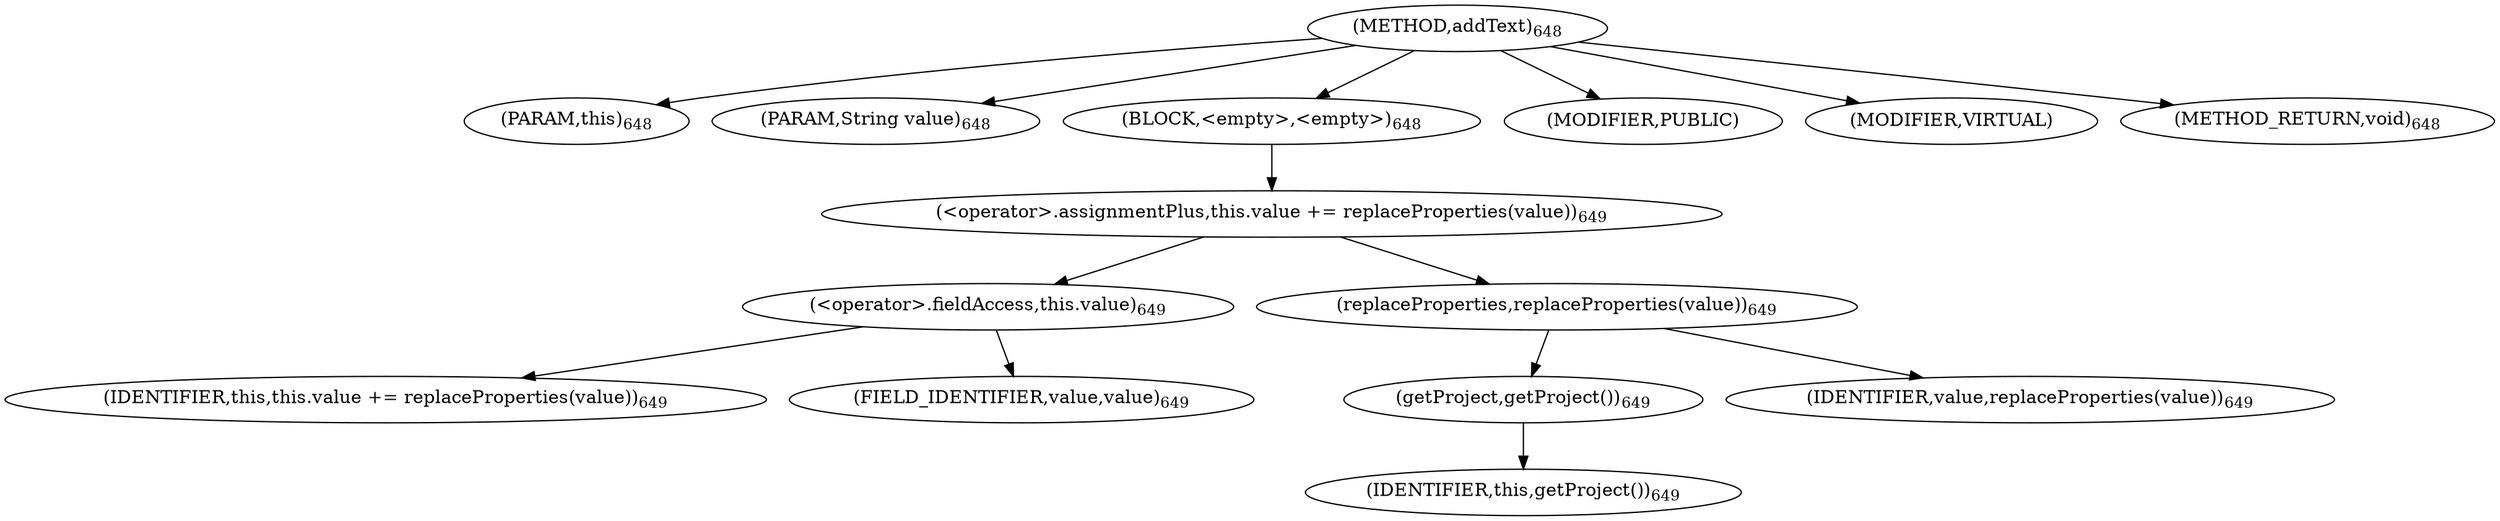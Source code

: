 digraph "addText" {  
"1348" [label = <(METHOD,addText)<SUB>648</SUB>> ]
"74" [label = <(PARAM,this)<SUB>648</SUB>> ]
"1349" [label = <(PARAM,String value)<SUB>648</SUB>> ]
"1350" [label = <(BLOCK,&lt;empty&gt;,&lt;empty&gt;)<SUB>648</SUB>> ]
"1351" [label = <(&lt;operator&gt;.assignmentPlus,this.value += replaceProperties(value))<SUB>649</SUB>> ]
"1352" [label = <(&lt;operator&gt;.fieldAccess,this.value)<SUB>649</SUB>> ]
"73" [label = <(IDENTIFIER,this,this.value += replaceProperties(value))<SUB>649</SUB>> ]
"1353" [label = <(FIELD_IDENTIFIER,value,value)<SUB>649</SUB>> ]
"1354" [label = <(replaceProperties,replaceProperties(value))<SUB>649</SUB>> ]
"1355" [label = <(getProject,getProject())<SUB>649</SUB>> ]
"75" [label = <(IDENTIFIER,this,getProject())<SUB>649</SUB>> ]
"1356" [label = <(IDENTIFIER,value,replaceProperties(value))<SUB>649</SUB>> ]
"1357" [label = <(MODIFIER,PUBLIC)> ]
"1358" [label = <(MODIFIER,VIRTUAL)> ]
"1359" [label = <(METHOD_RETURN,void)<SUB>648</SUB>> ]
  "1348" -> "74" 
  "1348" -> "1349" 
  "1348" -> "1350" 
  "1348" -> "1357" 
  "1348" -> "1358" 
  "1348" -> "1359" 
  "1350" -> "1351" 
  "1351" -> "1352" 
  "1351" -> "1354" 
  "1352" -> "73" 
  "1352" -> "1353" 
  "1354" -> "1355" 
  "1354" -> "1356" 
  "1355" -> "75" 
}
